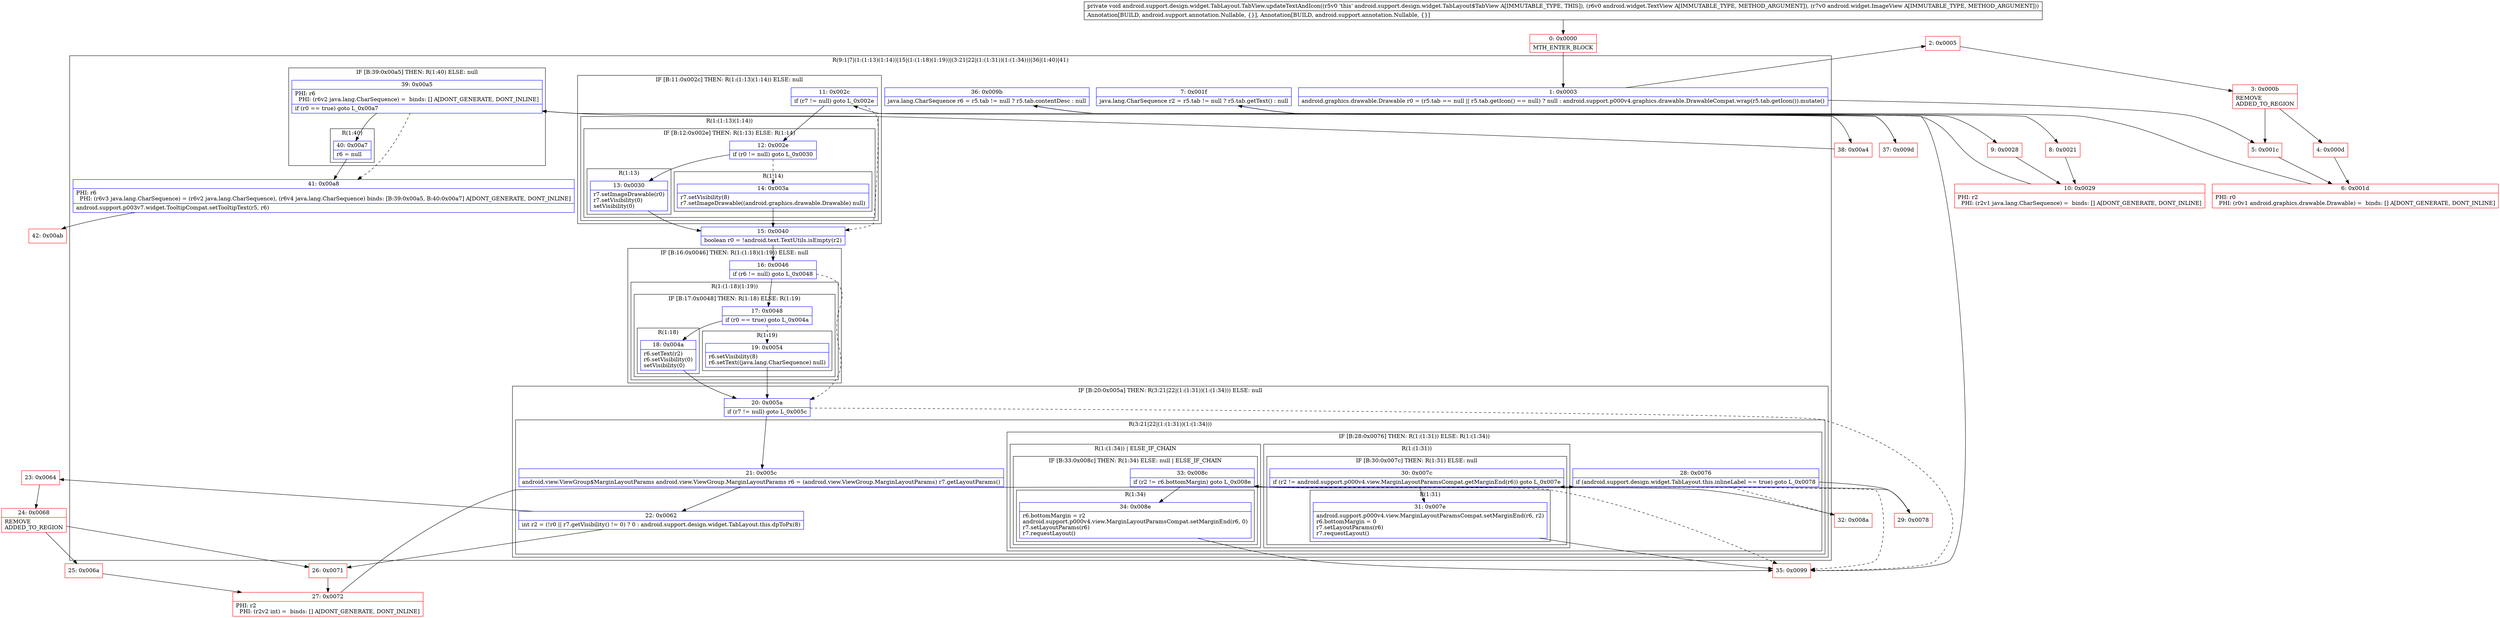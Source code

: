 digraph "CFG forandroid.support.design.widget.TabLayout.TabView.updateTextAndIcon(Landroid\/widget\/TextView;Landroid\/widget\/ImageView;)V" {
subgraph cluster_Region_1870185675 {
label = "R(9:1|7|(1:(1:13)(1:14))|15|(1:(1:18)(1:19))|(3:21|22|(1:(1:31))(1:(1:34)))|36|(1:40)|41)";
node [shape=record,color=blue];
Node_1 [shape=record,label="{1\:\ 0x0003|android.graphics.drawable.Drawable r0 = (r5.tab == null \|\| r5.tab.getIcon() == null) ? null : android.support.p000v4.graphics.drawable.DrawableCompat.wrap(r5.tab.getIcon()).mutate()\l}"];
Node_7 [shape=record,label="{7\:\ 0x001f|java.lang.CharSequence r2 = r5.tab != null ? r5.tab.getText() : null\l}"];
subgraph cluster_IfRegion_1511006161 {
label = "IF [B:11:0x002c] THEN: R(1:(1:13)(1:14)) ELSE: null";
node [shape=record,color=blue];
Node_11 [shape=record,label="{11\:\ 0x002c|if (r7 != null) goto L_0x002e\l}"];
subgraph cluster_Region_1372609055 {
label = "R(1:(1:13)(1:14))";
node [shape=record,color=blue];
subgraph cluster_IfRegion_712737103 {
label = "IF [B:12:0x002e] THEN: R(1:13) ELSE: R(1:14)";
node [shape=record,color=blue];
Node_12 [shape=record,label="{12\:\ 0x002e|if (r0 != null) goto L_0x0030\l}"];
subgraph cluster_Region_242900118 {
label = "R(1:13)";
node [shape=record,color=blue];
Node_13 [shape=record,label="{13\:\ 0x0030|r7.setImageDrawable(r0)\lr7.setVisibility(0)\lsetVisibility(0)\l}"];
}
subgraph cluster_Region_2110637398 {
label = "R(1:14)";
node [shape=record,color=blue];
Node_14 [shape=record,label="{14\:\ 0x003a|r7.setVisibility(8)\lr7.setImageDrawable((android.graphics.drawable.Drawable) null)\l}"];
}
}
}
}
Node_15 [shape=record,label="{15\:\ 0x0040|boolean r0 = !android.text.TextUtils.isEmpty(r2)\l}"];
subgraph cluster_IfRegion_2083304122 {
label = "IF [B:16:0x0046] THEN: R(1:(1:18)(1:19)) ELSE: null";
node [shape=record,color=blue];
Node_16 [shape=record,label="{16\:\ 0x0046|if (r6 != null) goto L_0x0048\l}"];
subgraph cluster_Region_639157369 {
label = "R(1:(1:18)(1:19))";
node [shape=record,color=blue];
subgraph cluster_IfRegion_527917515 {
label = "IF [B:17:0x0048] THEN: R(1:18) ELSE: R(1:19)";
node [shape=record,color=blue];
Node_17 [shape=record,label="{17\:\ 0x0048|if (r0 == true) goto L_0x004a\l}"];
subgraph cluster_Region_914400588 {
label = "R(1:18)";
node [shape=record,color=blue];
Node_18 [shape=record,label="{18\:\ 0x004a|r6.setText(r2)\lr6.setVisibility(0)\lsetVisibility(0)\l}"];
}
subgraph cluster_Region_1967878663 {
label = "R(1:19)";
node [shape=record,color=blue];
Node_19 [shape=record,label="{19\:\ 0x0054|r6.setVisibility(8)\lr6.setText((java.lang.CharSequence) null)\l}"];
}
}
}
}
subgraph cluster_IfRegion_1715469965 {
label = "IF [B:20:0x005a] THEN: R(3:21|22|(1:(1:31))(1:(1:34))) ELSE: null";
node [shape=record,color=blue];
Node_20 [shape=record,label="{20\:\ 0x005a|if (r7 != null) goto L_0x005c\l}"];
subgraph cluster_Region_1769011859 {
label = "R(3:21|22|(1:(1:31))(1:(1:34)))";
node [shape=record,color=blue];
Node_21 [shape=record,label="{21\:\ 0x005c|android.view.ViewGroup$MarginLayoutParams android.view.ViewGroup.MarginLayoutParams r6 = (android.view.ViewGroup.MarginLayoutParams) r7.getLayoutParams()\l}"];
Node_22 [shape=record,label="{22\:\ 0x0062|int r2 = (!r0 \|\| r7.getVisibility() != 0) ? 0 : android.support.design.widget.TabLayout.this.dpToPx(8)\l}"];
subgraph cluster_IfRegion_2141137298 {
label = "IF [B:28:0x0076] THEN: R(1:(1:31)) ELSE: R(1:(1:34))";
node [shape=record,color=blue];
Node_28 [shape=record,label="{28\:\ 0x0076|if (android.support.design.widget.TabLayout.this.inlineLabel == true) goto L_0x0078\l}"];
subgraph cluster_Region_532943124 {
label = "R(1:(1:31))";
node [shape=record,color=blue];
subgraph cluster_IfRegion_578206927 {
label = "IF [B:30:0x007c] THEN: R(1:31) ELSE: null";
node [shape=record,color=blue];
Node_30 [shape=record,label="{30\:\ 0x007c|if (r2 != android.support.p000v4.view.MarginLayoutParamsCompat.getMarginEnd(r6)) goto L_0x007e\l}"];
subgraph cluster_Region_1287417456 {
label = "R(1:31)";
node [shape=record,color=blue];
Node_31 [shape=record,label="{31\:\ 0x007e|android.support.p000v4.view.MarginLayoutParamsCompat.setMarginEnd(r6, r2)\lr6.bottomMargin = 0\lr7.setLayoutParams(r6)\lr7.requestLayout()\l}"];
}
}
}
subgraph cluster_Region_833717153 {
label = "R(1:(1:34)) | ELSE_IF_CHAIN\l";
node [shape=record,color=blue];
subgraph cluster_IfRegion_1837221517 {
label = "IF [B:33:0x008c] THEN: R(1:34) ELSE: null | ELSE_IF_CHAIN\l";
node [shape=record,color=blue];
Node_33 [shape=record,label="{33\:\ 0x008c|if (r2 != r6.bottomMargin) goto L_0x008e\l}"];
subgraph cluster_Region_873774057 {
label = "R(1:34)";
node [shape=record,color=blue];
Node_34 [shape=record,label="{34\:\ 0x008e|r6.bottomMargin = r2\landroid.support.p000v4.view.MarginLayoutParamsCompat.setMarginEnd(r6, 0)\lr7.setLayoutParams(r6)\lr7.requestLayout()\l}"];
}
}
}
}
}
}
Node_36 [shape=record,label="{36\:\ 0x009b|java.lang.CharSequence r6 = r5.tab != null ? r5.tab.contentDesc : null\l}"];
subgraph cluster_IfRegion_900896199 {
label = "IF [B:39:0x00a5] THEN: R(1:40) ELSE: null";
node [shape=record,color=blue];
Node_39 [shape=record,label="{39\:\ 0x00a5|PHI: r6 \l  PHI: (r6v2 java.lang.CharSequence) =  binds: [] A[DONT_GENERATE, DONT_INLINE]\l|if (r0 == true) goto L_0x00a7\l}"];
subgraph cluster_Region_103542008 {
label = "R(1:40)";
node [shape=record,color=blue];
Node_40 [shape=record,label="{40\:\ 0x00a7|r6 = null\l}"];
}
}
Node_41 [shape=record,label="{41\:\ 0x00a8|PHI: r6 \l  PHI: (r6v3 java.lang.CharSequence) = (r6v2 java.lang.CharSequence), (r6v4 java.lang.CharSequence) binds: [B:39:0x00a5, B:40:0x00a7] A[DONT_GENERATE, DONT_INLINE]\l|android.support.p003v7.widget.TooltipCompat.setTooltipText(r5, r6)\l}"];
}
Node_0 [shape=record,color=red,label="{0\:\ 0x0000|MTH_ENTER_BLOCK\l}"];
Node_2 [shape=record,color=red,label="{2\:\ 0x0005}"];
Node_3 [shape=record,color=red,label="{3\:\ 0x000b|REMOVE\lADDED_TO_REGION\l}"];
Node_4 [shape=record,color=red,label="{4\:\ 0x000d}"];
Node_5 [shape=record,color=red,label="{5\:\ 0x001c}"];
Node_6 [shape=record,color=red,label="{6\:\ 0x001d|PHI: r0 \l  PHI: (r0v1 android.graphics.drawable.Drawable) =  binds: [] A[DONT_GENERATE, DONT_INLINE]\l}"];
Node_8 [shape=record,color=red,label="{8\:\ 0x0021}"];
Node_9 [shape=record,color=red,label="{9\:\ 0x0028}"];
Node_10 [shape=record,color=red,label="{10\:\ 0x0029|PHI: r2 \l  PHI: (r2v1 java.lang.CharSequence) =  binds: [] A[DONT_GENERATE, DONT_INLINE]\l}"];
Node_23 [shape=record,color=red,label="{23\:\ 0x0064}"];
Node_24 [shape=record,color=red,label="{24\:\ 0x0068|REMOVE\lADDED_TO_REGION\l}"];
Node_25 [shape=record,color=red,label="{25\:\ 0x006a}"];
Node_26 [shape=record,color=red,label="{26\:\ 0x0071}"];
Node_27 [shape=record,color=red,label="{27\:\ 0x0072|PHI: r2 \l  PHI: (r2v2 int) =  binds: [] A[DONT_GENERATE, DONT_INLINE]\l}"];
Node_29 [shape=record,color=red,label="{29\:\ 0x0078}"];
Node_32 [shape=record,color=red,label="{32\:\ 0x008a}"];
Node_35 [shape=record,color=red,label="{35\:\ 0x0099}"];
Node_37 [shape=record,color=red,label="{37\:\ 0x009d}"];
Node_38 [shape=record,color=red,label="{38\:\ 0x00a4}"];
Node_42 [shape=record,color=red,label="{42\:\ 0x00ab}"];
MethodNode[shape=record,label="{private void android.support.design.widget.TabLayout.TabView.updateTextAndIcon((r5v0 'this' android.support.design.widget.TabLayout$TabView A[IMMUTABLE_TYPE, THIS]), (r6v0 android.widget.TextView A[IMMUTABLE_TYPE, METHOD_ARGUMENT]), (r7v0 android.widget.ImageView A[IMMUTABLE_TYPE, METHOD_ARGUMENT]))  | Annotation[BUILD, android.support.annotation.Nullable, \{\}], Annotation[BUILD, android.support.annotation.Nullable, \{\}]\l}"];
MethodNode -> Node_0;
Node_1 -> Node_2;
Node_1 -> Node_5;
Node_7 -> Node_8;
Node_7 -> Node_9;
Node_11 -> Node_12;
Node_11 -> Node_15[style=dashed];
Node_12 -> Node_13;
Node_12 -> Node_14[style=dashed];
Node_13 -> Node_15;
Node_14 -> Node_15;
Node_15 -> Node_16;
Node_16 -> Node_17;
Node_16 -> Node_20[style=dashed];
Node_17 -> Node_18;
Node_17 -> Node_19[style=dashed];
Node_18 -> Node_20;
Node_19 -> Node_20;
Node_20 -> Node_21;
Node_20 -> Node_35[style=dashed];
Node_21 -> Node_22;
Node_22 -> Node_23;
Node_22 -> Node_26;
Node_28 -> Node_29;
Node_28 -> Node_32[style=dashed];
Node_30 -> Node_31;
Node_30 -> Node_35[style=dashed];
Node_31 -> Node_35;
Node_33 -> Node_34;
Node_33 -> Node_35[style=dashed];
Node_34 -> Node_35;
Node_36 -> Node_37;
Node_36 -> Node_38;
Node_39 -> Node_40;
Node_39 -> Node_41[style=dashed];
Node_40 -> Node_41;
Node_41 -> Node_42;
Node_0 -> Node_1;
Node_2 -> Node_3;
Node_3 -> Node_4;
Node_3 -> Node_5;
Node_4 -> Node_6;
Node_5 -> Node_6;
Node_6 -> Node_7;
Node_8 -> Node_10;
Node_9 -> Node_10;
Node_10 -> Node_11;
Node_23 -> Node_24;
Node_24 -> Node_25;
Node_24 -> Node_26;
Node_25 -> Node_27;
Node_26 -> Node_27;
Node_27 -> Node_28;
Node_29 -> Node_30;
Node_32 -> Node_33;
Node_35 -> Node_36;
Node_37 -> Node_39;
Node_38 -> Node_39;
}

